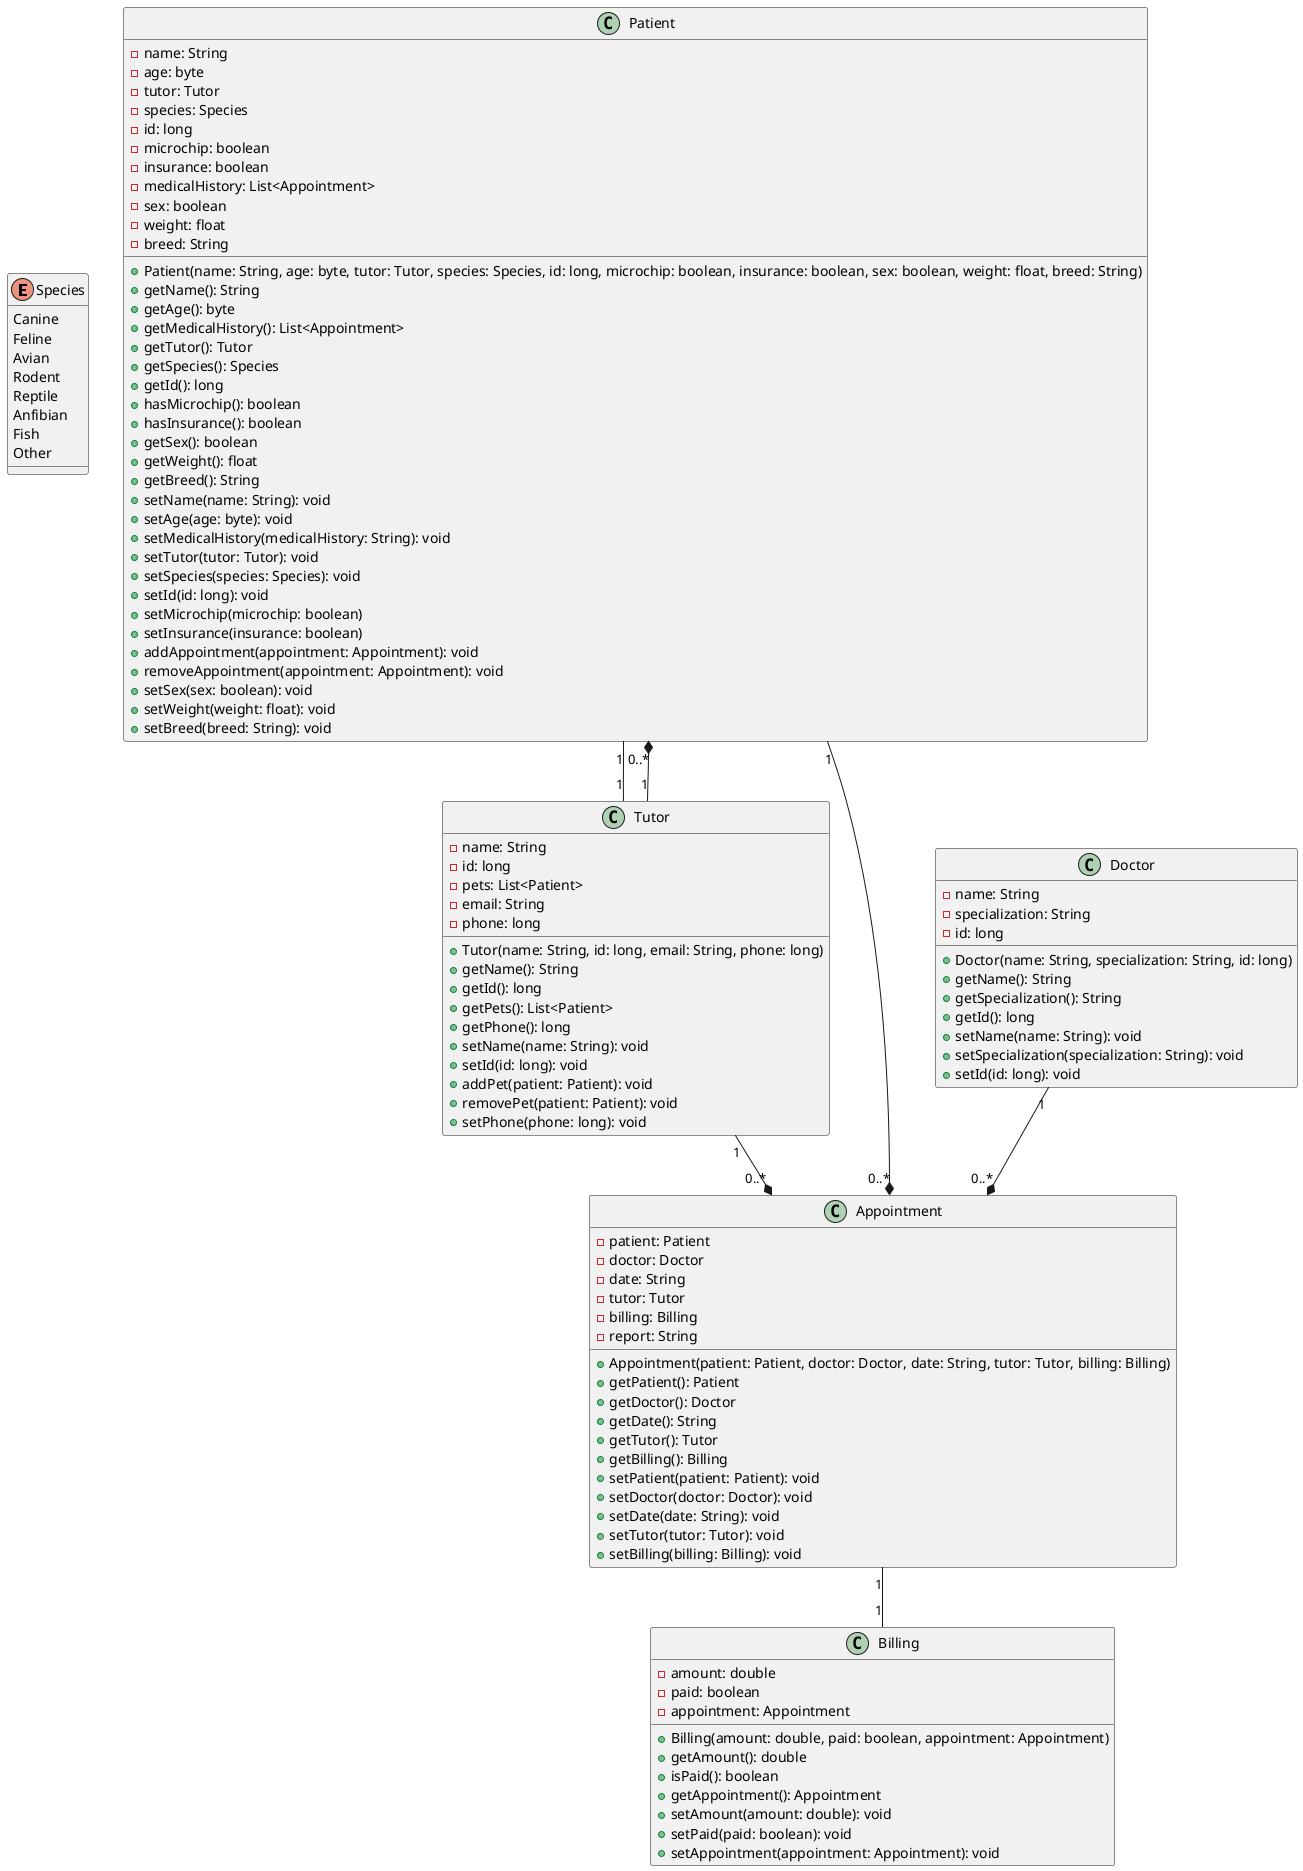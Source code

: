 @startuml
enum Species {
  Canine
  Feline
  Avian
  Rodent
  Reptile
  Anfibian
  Fish
  Other
}

class Patient {
  - name: String
  - age: byte
  - tutor: Tutor
  - species: Species
  - id: long
  - microchip: boolean
  - insurance: boolean
  - medicalHistory: List<Appointment>
  - sex: boolean
  - weight: float
  - breed: String
  + Patient(name: String, age: byte, tutor: Tutor, species: Species, id: long, microchip: boolean, insurance: boolean, sex: boolean, weight: float, breed: String)
  + getName(): String
  + getAge(): byte
  + getMedicalHistory(): List<Appointment>
  + getTutor(): Tutor
  + getSpecies(): Species
  + getId(): long
  + hasMicrochip(): boolean
  + hasInsurance(): boolean
  + getSex(): boolean
  + getWeight(): float
  + getBreed(): String
  + setName(name: String): void
  + setAge(age: byte): void
  + setMedicalHistory(medicalHistory: String): void
  + setTutor(tutor: Tutor): void
  + setSpecies(species: Species): void
  + setId(id: long): void
  + setMicrochip(microchip: boolean)
  + setInsurance(insurance: boolean)
  + addAppointment(appointment: Appointment): void
  + removeAppointment(appointment: Appointment): void
  + setSex(sex: boolean): void
  + setWeight(weight: float): void
  + setBreed(breed: String): void
}

class Tutor {
  - name: String
  - id: long
  - pets: List<Patient>
  - email: String
  - phone: long
  + Tutor(name: String, id: long, email: String, phone: long)
  + getName(): String
  + getId(): long
  + getPets(): List<Patient>
  + getPhone(): long
  + setName(name: String): void
  + setId(id: long): void
  + addPet(patient: Patient): void
  + removePet(patient: Patient): void
  + setPhone(phone: long): void
}

class Doctor {
  - name: String
  - specialization: String
  - id: long
  + Doctor(name: String, specialization: String, id: long)
  + getName(): String
  + getSpecialization(): String
  + getId(): long
  + setName(name: String): void
  + setSpecialization(specialization: String): void
  + setId(id: long): void
}

class Appointment {
  - patient: Patient
  - doctor: Doctor
  - date: String
  - tutor: Tutor
  - billing: Billing
  - report: String
  + Appointment(patient: Patient, doctor: Doctor, date: String, tutor: Tutor, billing: Billing)
  + getPatient(): Patient
  + getDoctor(): Doctor
  + getDate(): String
  + getTutor(): Tutor
  + getBilling(): Billing
  + setPatient(patient: Patient): void
  + setDoctor(doctor: Doctor): void
  + setDate(date: String): void
  + setTutor(tutor: Tutor): void
  + setBilling(billing: Billing): void
}

class Billing {
  - amount: double
  - paid: boolean
  - appointment: Appointment
  + Billing(amount: double, paid: boolean, appointment: Appointment)
  + getAmount(): double
  + isPaid(): boolean
  + getAppointment(): Appointment
  + setAmount(amount: double): void
  + setPaid(paid: boolean): void
  + setAppointment(appointment: Appointment): void
}

Patient "1" -- "1" Tutor
Tutor "1" --* "0..*" Patient
Patient "1" --* "0..*" Appointment
Doctor "1" --* "0..*" Appointment
Tutor "1" --* "0..*" Appointment
Appointment "1" -- "1" Billing
@enduml
